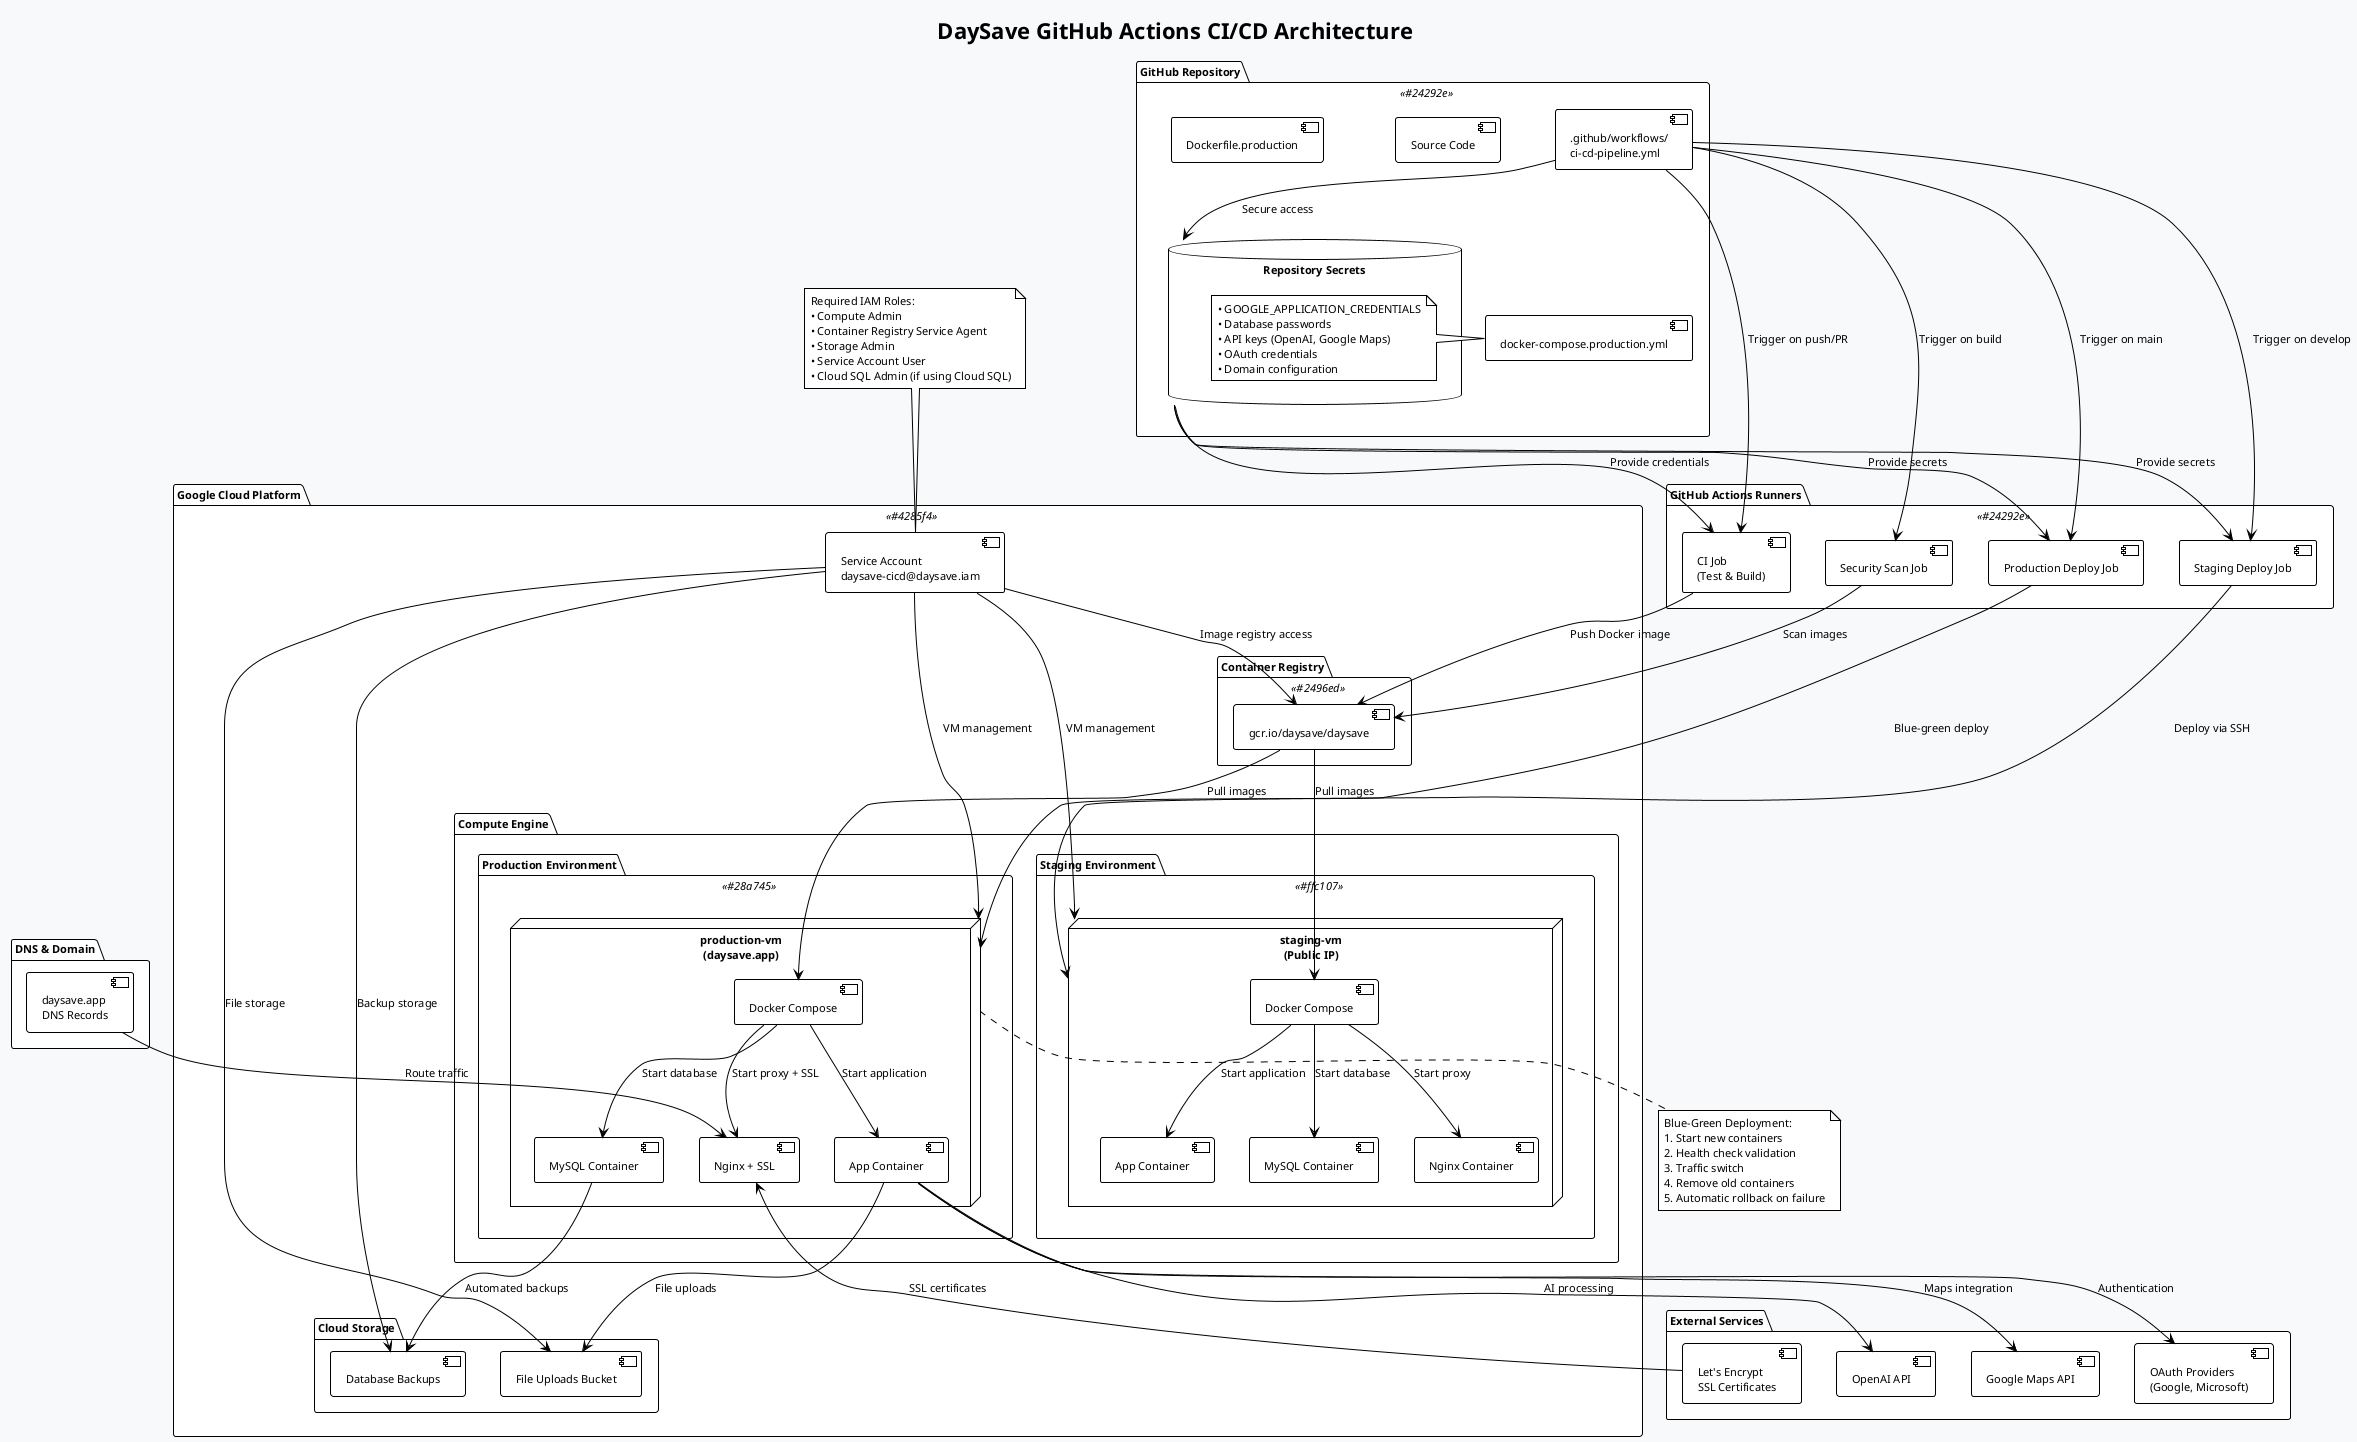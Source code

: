@startuml GitHub Actions Architecture for DaySave
!theme plain
skinparam backgroundColor #f8f9fa
skinparam defaultFontName "Arial"
skinparam defaultFontSize 11

title DaySave GitHub Actions CI/CD Architecture

!define GITHUB_COLOR #24292e
!define GCP_COLOR #4285f4
!define DOCKER_COLOR #2496ed
!define STAGING_COLOR #ffc107
!define PROD_COLOR #28a745

package "GitHub Repository" <<GITHUB_COLOR>> {
    component ".github/workflows/\nci-cd-pipeline.yml" as workflow
    component "Source Code" as code
    component "Dockerfile.production" as dockerfile
    component "docker-compose.production.yml" as compose
    
    database "Repository Secrets" as secrets {
        note right
            • GOOGLE_APPLICATION_CREDENTIALS
            • Database passwords
            • API keys (OpenAI, Google Maps)
            • OAuth credentials
            • Domain configuration
        end note
    }
}

package "GitHub Actions Runners" <<GITHUB_COLOR>> {
    component "CI Job\n(Test & Build)" as ci_job
    component "Staging Deploy Job" as staging_job
    component "Production Deploy Job" as prod_job
    component "Security Scan Job" as security_job
}

package "Google Cloud Platform" <<GCP_COLOR>> {
    package "Container Registry" <<DOCKER_COLOR>> {
        component "gcr.io/daysave/daysave" as gcr
    }
    
    package "Compute Engine" {
        package "Staging Environment" <<STAGING_COLOR>> {
            node "staging-vm\n(Public IP)" as staging_vm {
                component "Docker Compose" as staging_compose
                component "App Container" as staging_app
                component "MySQL Container" as staging_db
                component "Nginx Container" as staging_nginx
            }
        }
        
        package "Production Environment" <<PROD_COLOR>> {
            node "production-vm\n(daysave.app)" as prod_vm {
                component "Docker Compose" as prod_compose
                component "App Container" as prod_app
                component "MySQL Container" as prod_db
                component "Nginx + SSL" as prod_nginx
            }
        }
    }
    
    component "Service Account\ndaysave-cicd@daysave.iam" as service_account
    
    package "Cloud Storage" {
        component "File Uploads Bucket" as storage_bucket
        component "Database Backups" as backup_bucket
    }
}

package "External Services" {
    component "Let's Encrypt\nSSL Certificates" as letsencrypt
    component "OpenAI API" as openai
    component "Google Maps API" as gmaps
    component "OAuth Providers\n(Google, Microsoft)" as oauth
}

package "DNS & Domain" {
    component "daysave.app\nDNS Records" as dns
}

' Workflow connections
workflow --> ci_job : Trigger on push/PR
workflow --> staging_job : Trigger on develop
workflow --> prod_job : Trigger on main
workflow --> security_job : Trigger on build

' CI/CD flow
ci_job --> gcr : Push Docker image
secrets --> ci_job : Provide credentials
secrets --> staging_job : Provide secrets
secrets --> prod_job : Provide secrets

' Staging deployment
staging_job --> staging_vm : Deploy via SSH
gcr --> staging_compose : Pull images
staging_compose --> staging_app : Start application
staging_compose --> staging_db : Start database
staging_compose --> staging_nginx : Start proxy

' Production deployment
prod_job --> prod_vm : Blue-green deploy
gcr --> prod_compose : Pull images
prod_compose --> prod_app : Start application
prod_compose --> prod_db : Start database
prod_compose --> prod_nginx : Start proxy + SSL
letsencrypt --> prod_nginx : SSL certificates
dns --> prod_nginx : Route traffic

' Service integrations
service_account --> staging_vm : VM management
service_account --> prod_vm : VM management
service_account --> gcr : Image registry access
service_account --> storage_bucket : File storage
service_account --> backup_bucket : Backup storage

prod_app --> openai : AI processing
prod_app --> gmaps : Maps integration
prod_app --> oauth : Authentication
prod_app --> storage_bucket : File uploads
prod_db --> backup_bucket : Automated backups

' Security and monitoring
security_job --> gcr : Scan images
workflow --> secrets : Secure access

note top of service_account
    Required IAM Roles:
    • Compute Admin
    • Container Registry Service Agent
    • Storage Admin
    • Service Account User
    • Cloud SQL Admin (if using Cloud SQL)
end note

note bottom of prod_vm
    Blue-Green Deployment:
    1. Start new containers
    2. Health check validation
    3. Traffic switch
    4. Remove old containers
    5. Automatic rollback on failure
end note

@enduml
